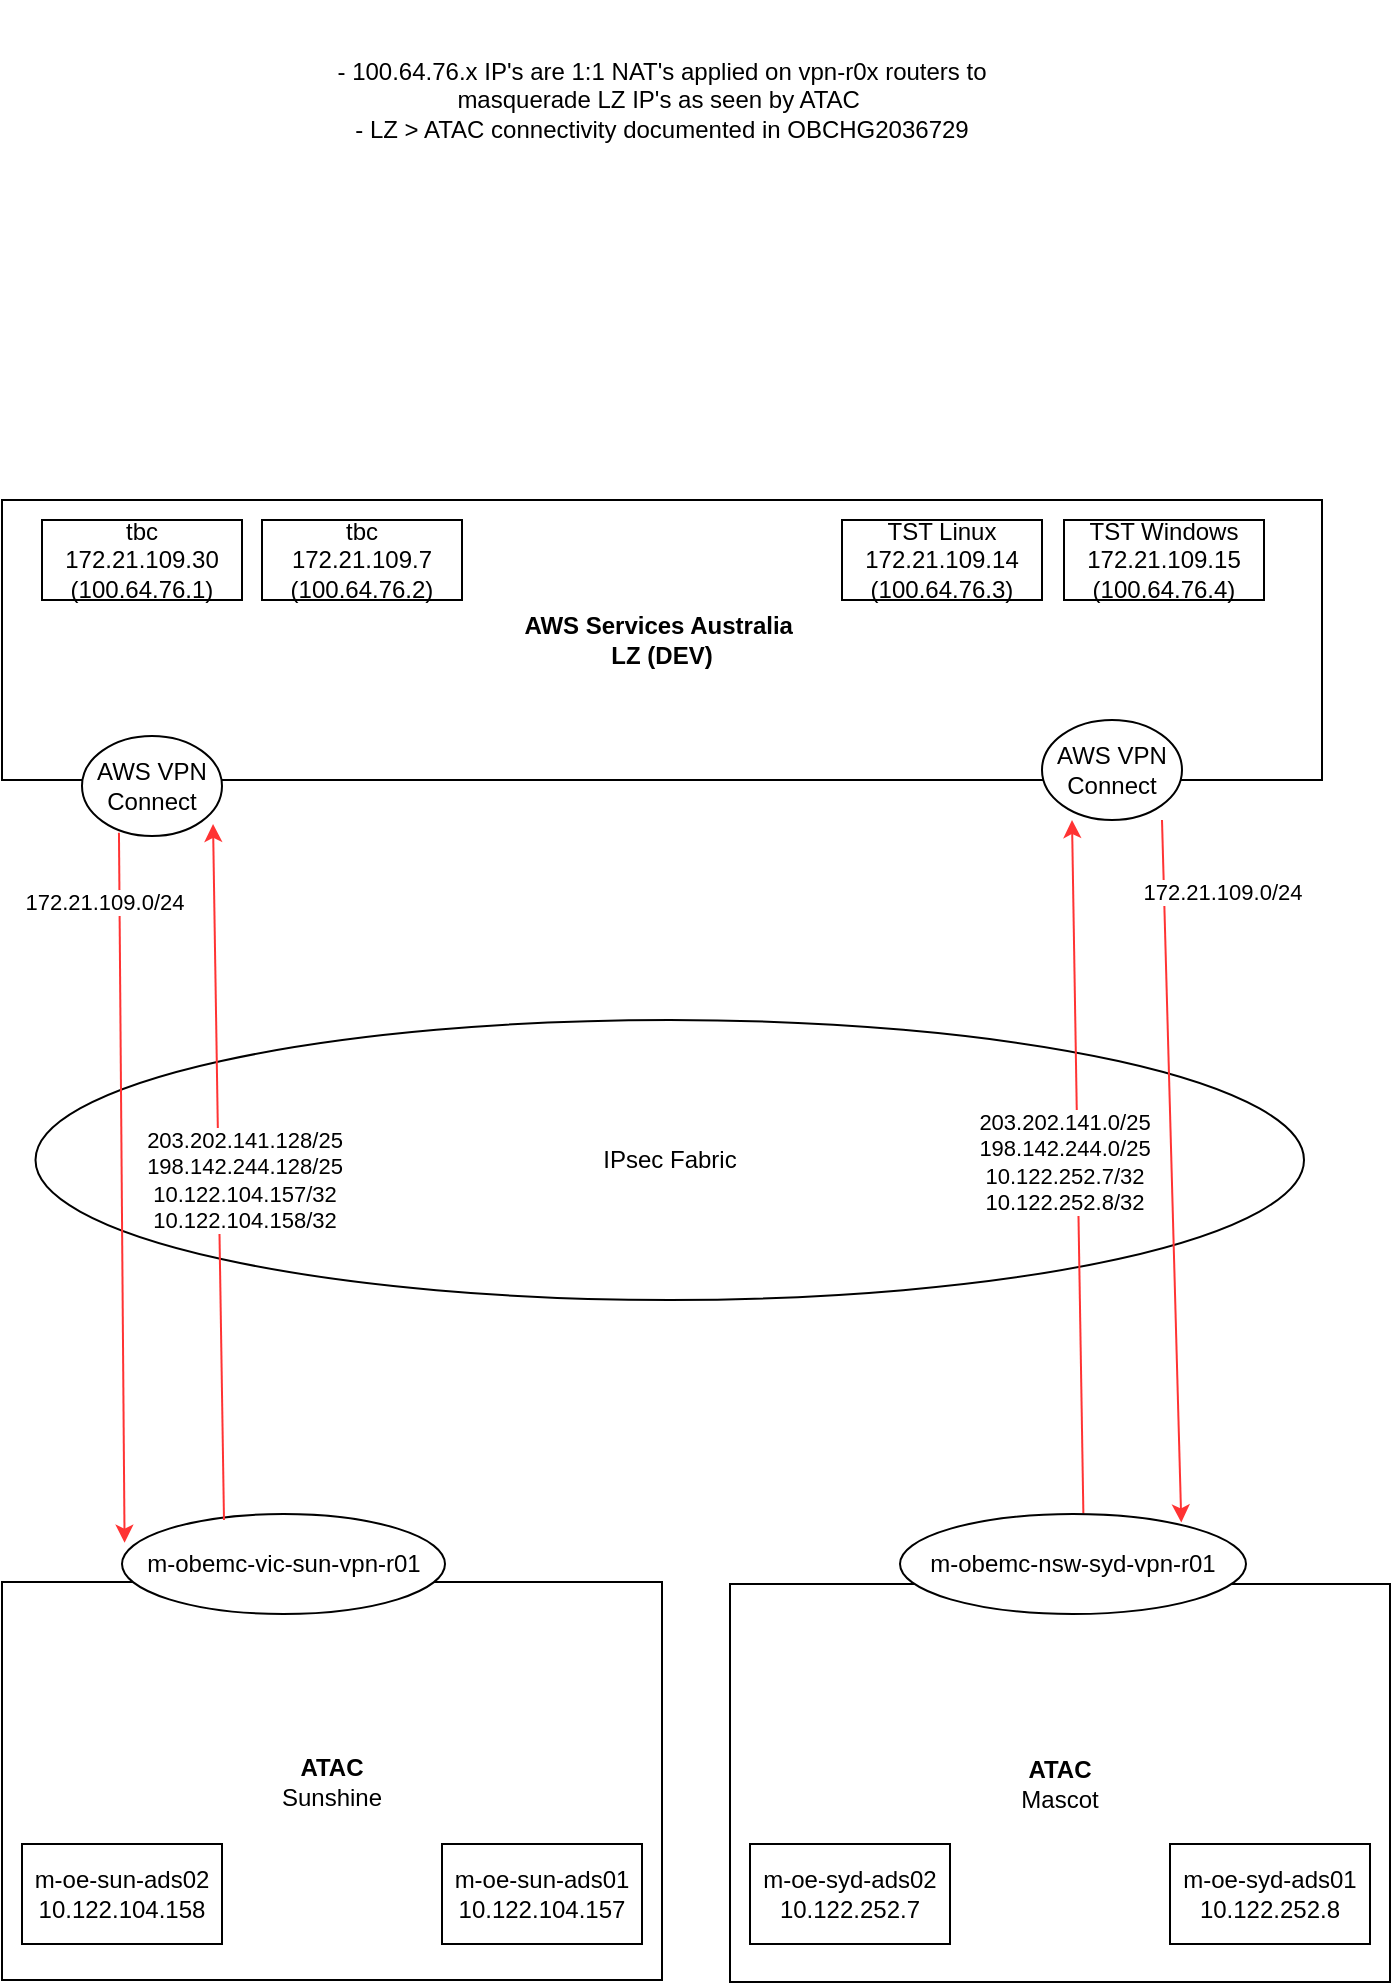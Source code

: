 <mxfile version="25.0.3">
  <diagram name="Page-1" id="dU_e7VPEd_71yUoCDEky">
    <mxGraphModel dx="1573" dy="699" grid="1" gridSize="10" guides="1" tooltips="1" connect="1" arrows="1" fold="1" page="1" pageScale="1" pageWidth="827" pageHeight="1169" math="0" shadow="0">
      <root>
        <mxCell id="0" />
        <mxCell id="1" parent="0" />
        <mxCell id="u6Nlhj0dFVYCVf8Xmznz-1" value="IPsec Fabric" style="ellipse;whiteSpace=wrap;html=1;" vertex="1" parent="1">
          <mxGeometry x="66.75" y="550" width="634.25" height="140" as="geometry" />
        </mxCell>
        <mxCell id="u6Nlhj0dFVYCVf8Xmznz-2" value="&lt;b&gt;AWS Services Australia&amp;nbsp;&lt;/b&gt;&lt;div&gt;&lt;b&gt;LZ (DEV)&lt;/b&gt;&lt;/div&gt;" style="rounded=0;whiteSpace=wrap;html=1;direction=west;" vertex="1" parent="1">
          <mxGeometry x="50" y="290" width="660" height="140" as="geometry" />
        </mxCell>
        <mxCell id="u6Nlhj0dFVYCVf8Xmznz-3" value="&lt;div&gt;&lt;b&gt;ATAC&lt;/b&gt;&lt;/div&gt;Sunshine" style="rounded=0;whiteSpace=wrap;html=1;direction=west;" vertex="1" parent="1">
          <mxGeometry x="50" y="831" width="330" height="199" as="geometry" />
        </mxCell>
        <mxCell id="u6Nlhj0dFVYCVf8Xmznz-4" value="&lt;div&gt;&lt;b&gt;ATAC&lt;/b&gt;&lt;/div&gt;Mascot" style="rounded=0;whiteSpace=wrap;html=1;direction=west;" vertex="1" parent="1">
          <mxGeometry x="414" y="832" width="330" height="199" as="geometry" />
        </mxCell>
        <mxCell id="u6Nlhj0dFVYCVf8Xmznz-15" value="m-obemc-vic-sun-vpn-r01" style="ellipse;whiteSpace=wrap;html=1;" vertex="1" parent="1">
          <mxGeometry x="110" y="797" width="161.5" height="50" as="geometry" />
        </mxCell>
        <mxCell id="u6Nlhj0dFVYCVf8Xmznz-22" value="AWS VPN&lt;div&gt;Connect&lt;/div&gt;" style="ellipse;whiteSpace=wrap;html=1;" vertex="1" parent="1">
          <mxGeometry x="90" y="408" width="70" height="50" as="geometry" />
        </mxCell>
        <mxCell id="u6Nlhj0dFVYCVf8Xmznz-24" value="m-oe-sun-ads02&lt;div&gt;10.122.104.158&lt;/div&gt;" style="rounded=0;whiteSpace=wrap;html=1;direction=west;" vertex="1" parent="1">
          <mxGeometry x="60" y="962" width="100" height="50" as="geometry" />
        </mxCell>
        <mxCell id="u6Nlhj0dFVYCVf8Xmznz-25" value="m-oe-sun-ads01&lt;div&gt;10.122.104.157&lt;/div&gt;" style="rounded=0;whiteSpace=wrap;html=1;direction=west;" vertex="1" parent="1">
          <mxGeometry x="270" y="962" width="100" height="50" as="geometry" />
        </mxCell>
        <mxCell id="u6Nlhj0dFVYCVf8Xmznz-28" value="AWS VPN&lt;div&gt;Connect&lt;/div&gt;" style="ellipse;whiteSpace=wrap;html=1;" vertex="1" parent="1">
          <mxGeometry x="570" y="400" width="70" height="50" as="geometry" />
        </mxCell>
        <mxCell id="u6Nlhj0dFVYCVf8Xmznz-35" value="" style="endArrow=classic;html=1;rounded=0;strokeColor=#FF3333;entryX=0.936;entryY=0.879;entryDx=0;entryDy=0;entryPerimeter=0;" edge="1" parent="1" target="u6Nlhj0dFVYCVf8Xmznz-22">
          <mxGeometry width="50" height="50" relative="1" as="geometry">
            <mxPoint x="161" y="800" as="sourcePoint" />
            <mxPoint x="155" y="460" as="targetPoint" />
          </mxGeometry>
        </mxCell>
        <mxCell id="u6Nlhj0dFVYCVf8Xmznz-36" value="203.202.141.128/25&lt;div&gt;198.142.244.128/25&lt;/div&gt;&lt;div&gt;10.122.104.157/32&lt;/div&gt;&lt;div&gt;&lt;div&gt;10.122.104.158/32&lt;/div&gt;&lt;/div&gt;" style="edgeLabel;html=1;align=center;verticalAlign=middle;resizable=0;points=[];strokeColor=#FF3333;" vertex="1" connectable="0" parent="u6Nlhj0dFVYCVf8Xmznz-35">
          <mxGeometry x="-0.403" y="2" relative="1" as="geometry">
            <mxPoint x="13" y="-66" as="offset" />
          </mxGeometry>
        </mxCell>
        <mxCell id="u6Nlhj0dFVYCVf8Xmznz-37" value="" style="endArrow=classic;html=1;rounded=0;strokeColor=#FF3333;entryX=0.008;entryY=0.287;entryDx=0;entryDy=0;entryPerimeter=0;exitX=0.264;exitY=0.968;exitDx=0;exitDy=0;exitPerimeter=0;" edge="1" parent="1" source="u6Nlhj0dFVYCVf8Xmznz-22" target="u6Nlhj0dFVYCVf8Xmznz-15">
          <mxGeometry width="50" height="50" relative="1" as="geometry">
            <mxPoint x="101" y="451" as="sourcePoint" />
            <mxPoint x="110" y="749" as="targetPoint" />
          </mxGeometry>
        </mxCell>
        <mxCell id="u6Nlhj0dFVYCVf8Xmznz-38" value="172.21.109.0/24" style="edgeLabel;html=1;align=center;verticalAlign=middle;resizable=0;points=[];strokeColor=#FF3333;rotation=0;" vertex="1" connectable="0" parent="u6Nlhj0dFVYCVf8Xmznz-37">
          <mxGeometry x="-0.403" y="2" relative="1" as="geometry">
            <mxPoint x="-11" y="-72" as="offset" />
          </mxGeometry>
        </mxCell>
        <mxCell id="u6Nlhj0dFVYCVf8Xmznz-43" value="" style="endArrow=classic;html=1;rounded=0;strokeColor=#FF3333;exitX=0.53;exitY=-0.005;exitDx=0;exitDy=0;exitPerimeter=0;" edge="1" parent="1" source="u6Nlhj0dFVYCVf8Xmznz-55">
          <mxGeometry width="50" height="50" relative="1" as="geometry">
            <mxPoint x="590" y="820" as="sourcePoint" />
            <mxPoint x="585" y="450" as="targetPoint" />
          </mxGeometry>
        </mxCell>
        <mxCell id="u6Nlhj0dFVYCVf8Xmznz-44" value="203.202.141.0/25&lt;div style=&quot;forced-color-adjust: none;&quot;&gt;198.142.244.0/25&lt;/div&gt;&lt;div style=&quot;forced-color-adjust: none;&quot;&gt;10.122.252.7/32&lt;/div&gt;&lt;div style=&quot;forced-color-adjust: none;&quot;&gt;&lt;div style=&quot;forced-color-adjust: none;&quot;&gt;10.122.252.8/32&lt;/div&gt;&lt;/div&gt;" style="edgeLabel;html=1;align=center;verticalAlign=middle;resizable=0;points=[];strokeColor=#FF3333;direction=south;" vertex="1" connectable="0" parent="u6Nlhj0dFVYCVf8Xmznz-43">
          <mxGeometry x="-0.403" y="2" relative="1" as="geometry">
            <mxPoint x="-6" y="-73" as="offset" />
          </mxGeometry>
        </mxCell>
        <mxCell id="u6Nlhj0dFVYCVf8Xmznz-53" value="" style="endArrow=classic;html=1;rounded=0;strokeColor=#FF3333;entryX=0.813;entryY=0.084;entryDx=0;entryDy=0;entryPerimeter=0;" edge="1" parent="1" target="u6Nlhj0dFVYCVf8Xmznz-55">
          <mxGeometry width="50" height="50" relative="1" as="geometry">
            <mxPoint x="630" y="450" as="sourcePoint" />
            <mxPoint x="510" y="610" as="targetPoint" />
          </mxGeometry>
        </mxCell>
        <mxCell id="u6Nlhj0dFVYCVf8Xmznz-54" value="172.21.109.0/24" style="edgeLabel;html=1;align=center;verticalAlign=middle;resizable=0;points=[];strokeColor=#FF3333;" vertex="1" connectable="0" parent="u6Nlhj0dFVYCVf8Xmznz-53">
          <mxGeometry x="-0.403" y="2" relative="1" as="geometry">
            <mxPoint x="25" y="-69" as="offset" />
          </mxGeometry>
        </mxCell>
        <mxCell id="u6Nlhj0dFVYCVf8Xmznz-55" value="m-obemc-nsw-syd-vpn-r01" style="ellipse;whiteSpace=wrap;html=1;" vertex="1" parent="1">
          <mxGeometry x="499" y="797" width="173" height="50" as="geometry" />
        </mxCell>
        <mxCell id="u6Nlhj0dFVYCVf8Xmznz-57" value="m-oe-syd-ads02&lt;div&gt;10.122.252.7&lt;/div&gt;" style="rounded=0;whiteSpace=wrap;html=1;direction=west;" vertex="1" parent="1">
          <mxGeometry x="424" y="962" width="100" height="50" as="geometry" />
        </mxCell>
        <mxCell id="u6Nlhj0dFVYCVf8Xmznz-58" value="m-oe-syd-ads01&lt;div&gt;10.122.252.8&lt;/div&gt;" style="rounded=0;whiteSpace=wrap;html=1;direction=west;" vertex="1" parent="1">
          <mxGeometry x="634" y="962" width="100" height="50" as="geometry" />
        </mxCell>
        <mxCell id="u6Nlhj0dFVYCVf8Xmznz-60" value="tbc&lt;br&gt;&lt;div&gt;172.21.109.30&lt;br&gt;(100.64.76.1)&lt;/div&gt;" style="rounded=0;whiteSpace=wrap;html=1;direction=west;" vertex="1" parent="1">
          <mxGeometry x="70" y="300" width="100" height="40" as="geometry" />
        </mxCell>
        <mxCell id="u6Nlhj0dFVYCVf8Xmznz-61" value="&lt;div&gt;tbc&lt;/div&gt;&lt;div&gt;172.21.109.7&lt;/div&gt;&lt;div&gt;(100.64.76.2)&lt;/div&gt;" style="rounded=0;whiteSpace=wrap;html=1;direction=west;" vertex="1" parent="1">
          <mxGeometry x="180" y="300" width="100" height="40" as="geometry" />
        </mxCell>
        <mxCell id="u6Nlhj0dFVYCVf8Xmznz-62" value="&lt;div&gt;TST Linux&lt;/div&gt;172.21.109.14&lt;br&gt;(100.64.76.3)" style="rounded=0;whiteSpace=wrap;html=1;direction=west;" vertex="1" parent="1">
          <mxGeometry x="470" y="300" width="100" height="40" as="geometry" />
        </mxCell>
        <mxCell id="u6Nlhj0dFVYCVf8Xmznz-63" value="&lt;div&gt;TST Windows&lt;/div&gt;172.21.109.15&lt;div&gt;(100.64.76.4)&lt;/div&gt;" style="rounded=0;whiteSpace=wrap;html=1;direction=west;" vertex="1" parent="1">
          <mxGeometry x="581" y="300" width="100" height="40" as="geometry" />
        </mxCell>
        <mxCell id="u6Nlhj0dFVYCVf8Xmznz-64" value="- 100.64.76.x IP&#39;s are 1:1 NAT&#39;s applied on vpn-r0x routers to masquerade LZ IP&#39;s as seen by ATAC&amp;nbsp;&lt;div&gt;- LZ &amp;gt; ATAC connectivity documented in&amp;nbsp;OBCHG2036729&lt;/div&gt;" style="text;strokeColor=none;align=center;fillColor=none;html=1;verticalAlign=middle;whiteSpace=wrap;rounded=0;" vertex="1" parent="1">
          <mxGeometry x="200" y="40" width="360" height="100" as="geometry" />
        </mxCell>
      </root>
    </mxGraphModel>
  </diagram>
</mxfile>
